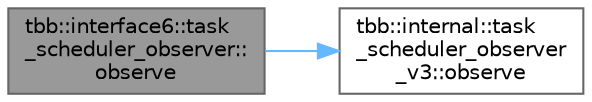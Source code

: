 digraph "tbb::interface6::task_scheduler_observer::observe"
{
 // LATEX_PDF_SIZE
  bgcolor="transparent";
  edge [fontname=Helvetica,fontsize=10,labelfontname=Helvetica,labelfontsize=10];
  node [fontname=Helvetica,fontsize=10,shape=box,height=0.2,width=0.4];
  rankdir="LR";
  Node1 [id="Node000001",label="tbb::interface6::task\l_scheduler_observer::\lobserve",height=0.2,width=0.4,color="gray40", fillcolor="grey60", style="filled", fontcolor="black",tooltip="Enable or disable observation"];
  Node1 -> Node2 [id="edge1_Node000001_Node000002",color="steelblue1",style="solid",tooltip=" "];
  Node2 [id="Node000002",label="tbb::internal::task\l_scheduler_observer\l_v3::observe",height=0.2,width=0.4,color="grey40", fillcolor="white", style="filled",URL="$classtbb_1_1internal_1_1task__scheduler__observer__v3.html#a40209b347e3c82bb5bfda05941304309",tooltip="Enable or disable observation"];
}
